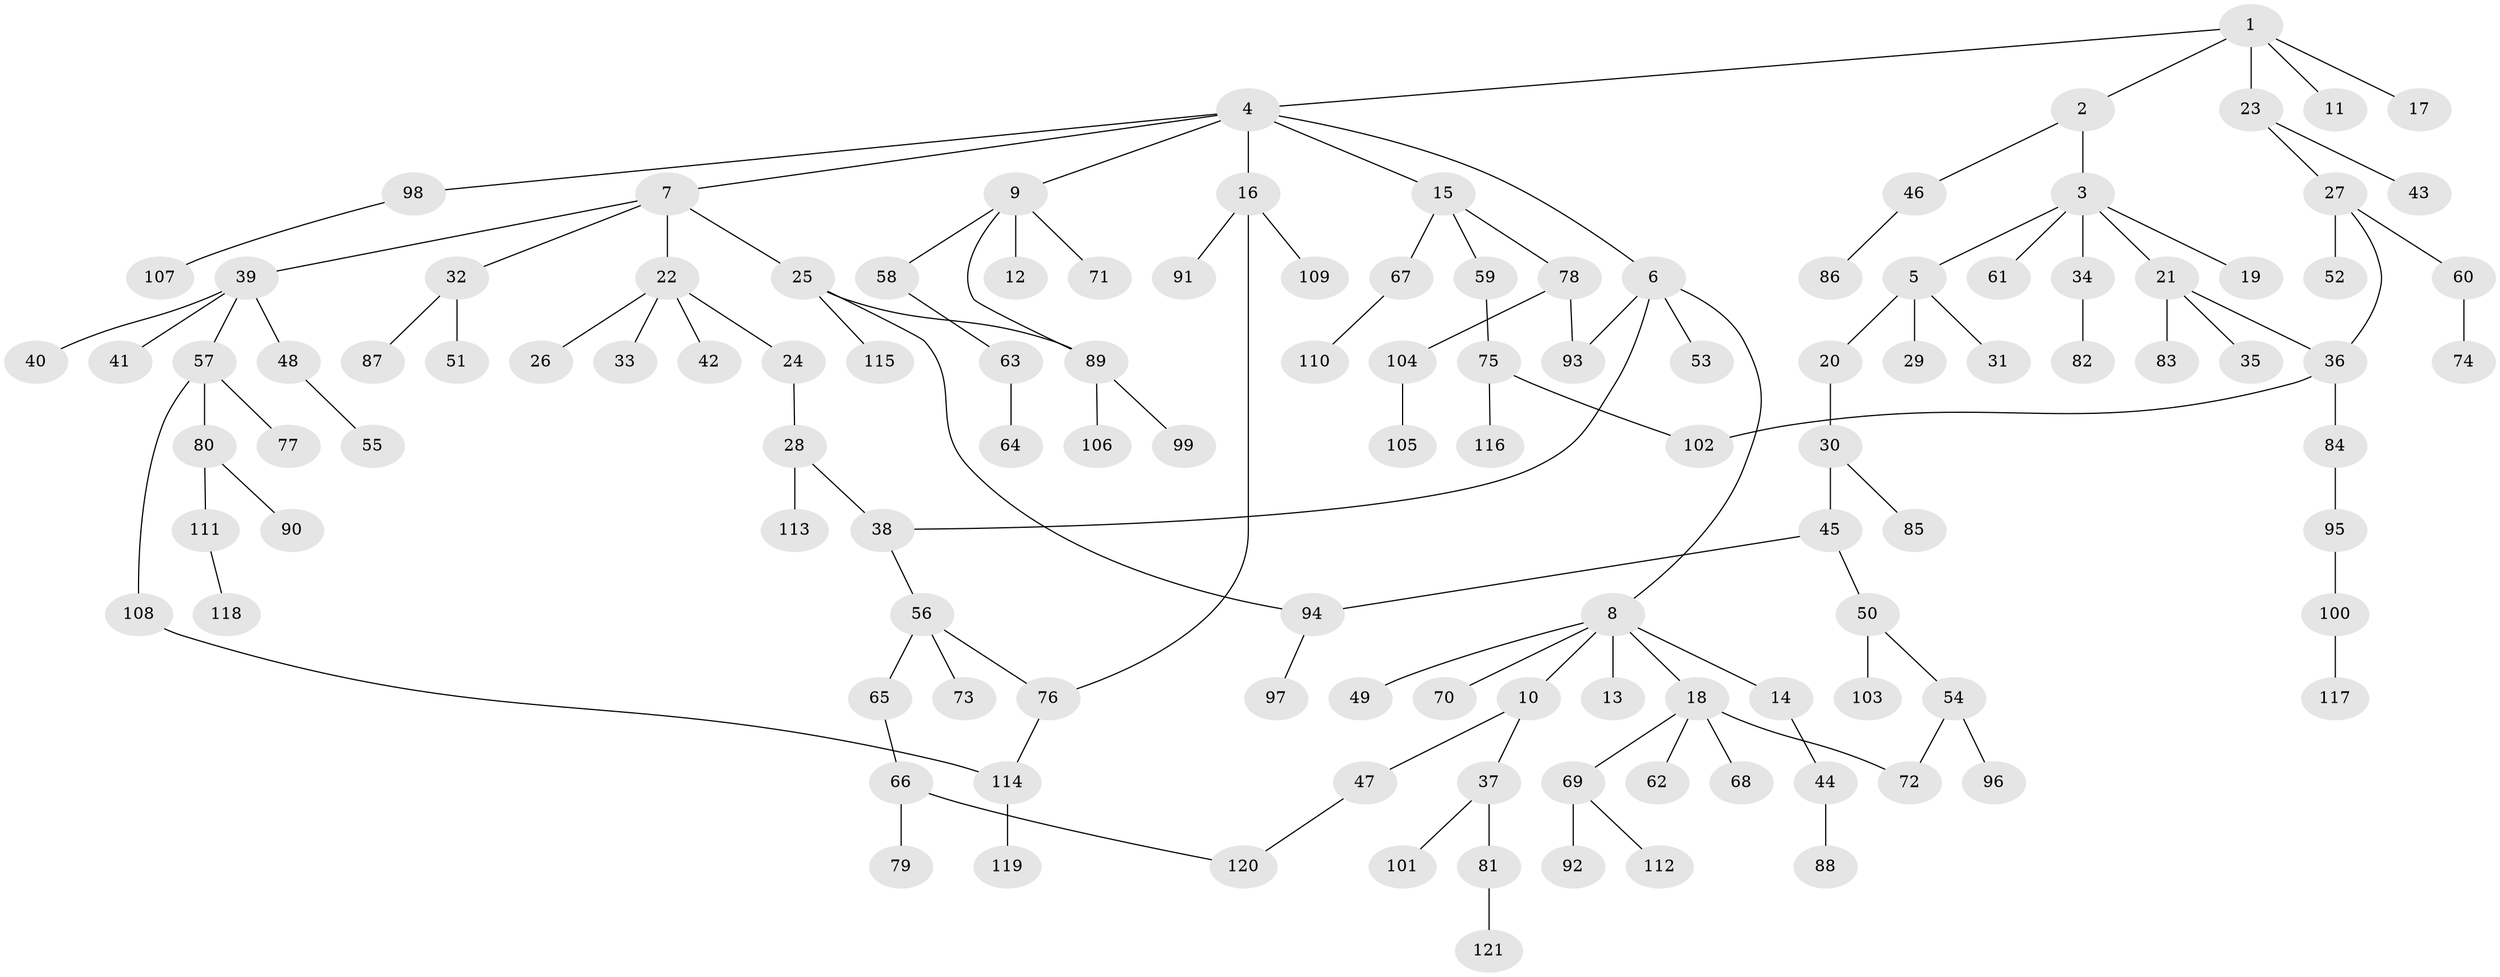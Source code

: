 // Generated by graph-tools (version 1.1) at 2025/42/03/09/25 04:42:04]
// undirected, 121 vertices, 130 edges
graph export_dot {
graph [start="1"]
  node [color=gray90,style=filled];
  1;
  2;
  3;
  4;
  5;
  6;
  7;
  8;
  9;
  10;
  11;
  12;
  13;
  14;
  15;
  16;
  17;
  18;
  19;
  20;
  21;
  22;
  23;
  24;
  25;
  26;
  27;
  28;
  29;
  30;
  31;
  32;
  33;
  34;
  35;
  36;
  37;
  38;
  39;
  40;
  41;
  42;
  43;
  44;
  45;
  46;
  47;
  48;
  49;
  50;
  51;
  52;
  53;
  54;
  55;
  56;
  57;
  58;
  59;
  60;
  61;
  62;
  63;
  64;
  65;
  66;
  67;
  68;
  69;
  70;
  71;
  72;
  73;
  74;
  75;
  76;
  77;
  78;
  79;
  80;
  81;
  82;
  83;
  84;
  85;
  86;
  87;
  88;
  89;
  90;
  91;
  92;
  93;
  94;
  95;
  96;
  97;
  98;
  99;
  100;
  101;
  102;
  103;
  104;
  105;
  106;
  107;
  108;
  109;
  110;
  111;
  112;
  113;
  114;
  115;
  116;
  117;
  118;
  119;
  120;
  121;
  1 -- 2;
  1 -- 4;
  1 -- 11;
  1 -- 17;
  1 -- 23;
  2 -- 3;
  2 -- 46;
  3 -- 5;
  3 -- 19;
  3 -- 21;
  3 -- 34;
  3 -- 61;
  4 -- 6;
  4 -- 7;
  4 -- 9;
  4 -- 15;
  4 -- 16;
  4 -- 98;
  5 -- 20;
  5 -- 29;
  5 -- 31;
  6 -- 8;
  6 -- 38;
  6 -- 53;
  6 -- 93;
  7 -- 22;
  7 -- 25;
  7 -- 32;
  7 -- 39;
  8 -- 10;
  8 -- 13;
  8 -- 14;
  8 -- 18;
  8 -- 49;
  8 -- 70;
  9 -- 12;
  9 -- 58;
  9 -- 71;
  9 -- 89;
  10 -- 37;
  10 -- 47;
  14 -- 44;
  15 -- 59;
  15 -- 67;
  15 -- 78;
  16 -- 76;
  16 -- 91;
  16 -- 109;
  18 -- 62;
  18 -- 68;
  18 -- 69;
  18 -- 72;
  20 -- 30;
  21 -- 35;
  21 -- 83;
  21 -- 36;
  22 -- 24;
  22 -- 26;
  22 -- 33;
  22 -- 42;
  23 -- 27;
  23 -- 43;
  24 -- 28;
  25 -- 89;
  25 -- 115;
  25 -- 94;
  27 -- 36;
  27 -- 52;
  27 -- 60;
  28 -- 113;
  28 -- 38;
  30 -- 45;
  30 -- 85;
  32 -- 51;
  32 -- 87;
  34 -- 82;
  36 -- 84;
  36 -- 102;
  37 -- 81;
  37 -- 101;
  38 -- 56;
  39 -- 40;
  39 -- 41;
  39 -- 48;
  39 -- 57;
  44 -- 88;
  45 -- 50;
  45 -- 94;
  46 -- 86;
  47 -- 120;
  48 -- 55;
  50 -- 54;
  50 -- 103;
  54 -- 96;
  54 -- 72;
  56 -- 65;
  56 -- 73;
  56 -- 76;
  57 -- 77;
  57 -- 80;
  57 -- 108;
  58 -- 63;
  59 -- 75;
  60 -- 74;
  63 -- 64;
  65 -- 66;
  66 -- 79;
  66 -- 120;
  67 -- 110;
  69 -- 92;
  69 -- 112;
  75 -- 116;
  75 -- 102;
  76 -- 114;
  78 -- 104;
  78 -- 93;
  80 -- 90;
  80 -- 111;
  81 -- 121;
  84 -- 95;
  89 -- 99;
  89 -- 106;
  94 -- 97;
  95 -- 100;
  98 -- 107;
  100 -- 117;
  104 -- 105;
  108 -- 114;
  111 -- 118;
  114 -- 119;
}
